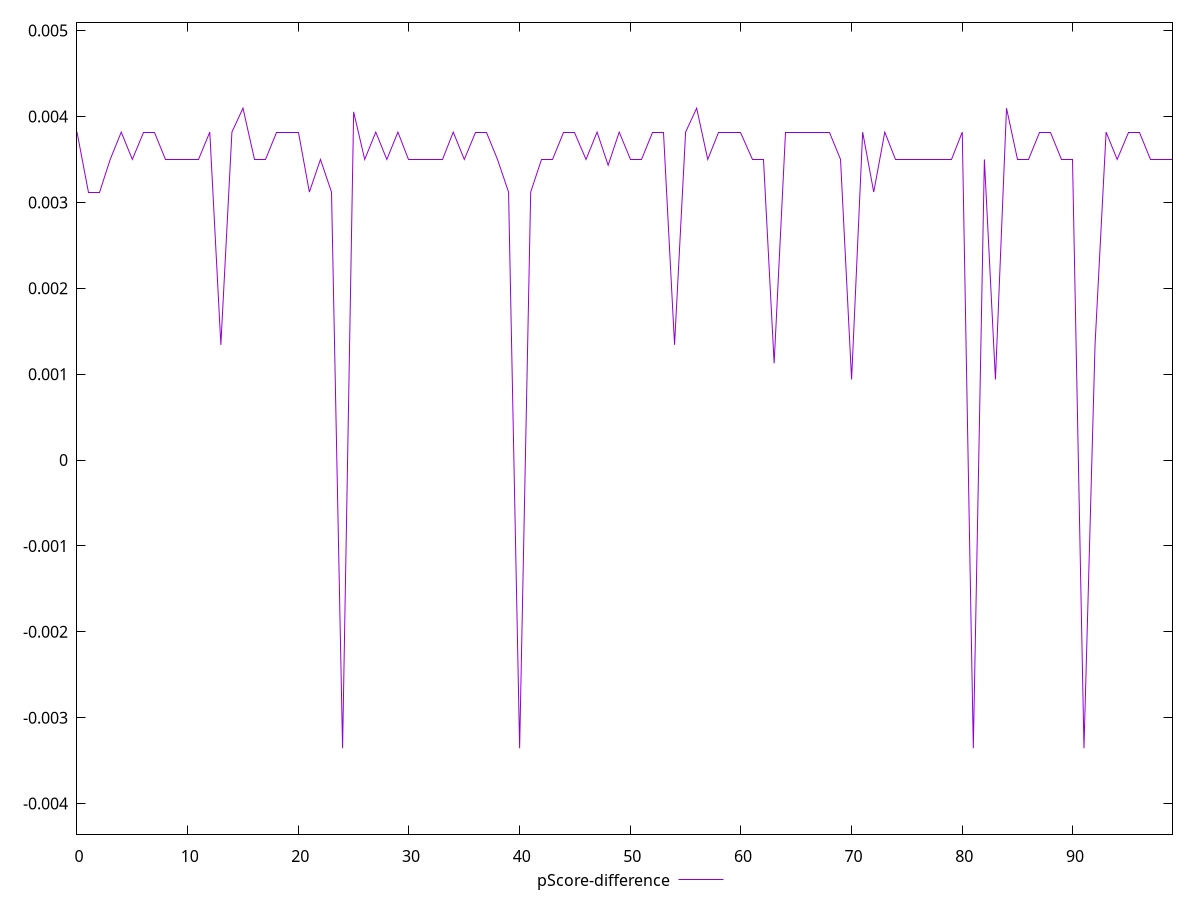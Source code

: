 reset

$pScoreDifference <<EOF
0 0.003818321880815618
1 0.0031199862414136477
2 0.0031199862414136477
3 0.0035000500505714856
4 0.003818321880815618
5 0.0035000500505714856
6 0.003818321880815618
7 0.003818321880815618
8 0.0035000500505714856
9 0.0035000500505714856
10 0.0035000500505714856
11 0.0035000500505714856
12 0.003818321880815618
13 0.0013413346129429182
14 0.003818321880815618
15 0.0040969197158846615
16 0.0035000500505714856
17 0.0035000500505714856
18 0.003818321880815618
19 0.003818321880815618
20 0.003818321880815618
21 0.0031199862414136477
22 0.0035000500505714856
23 0.0031199862414136477
24 -0.0033563698241416973
25 0.004054126984273931
26 0.0035000500505714856
27 0.003818321880815618
28 0.0035000500505714856
29 0.003818321880815618
30 0.0035000500505714856
31 0.0035000500505714856
32 0.0035000500505714856
33 0.0035000500505714856
34 0.003818321880815618
35 0.0035000500505714856
36 0.003818321880815618
37 0.003818321880815618
38 0.0035000500505714856
39 0.0031199862414136477
40 -0.0033563698241416973
41 0.0031199862414136477
42 0.0035000500505714856
43 0.0035000500505714856
44 0.003818321880815618
45 0.003818321880815618
46 0.0035000500505714856
47 0.003818321880815618
48 0.0034323702617308945
49 0.003818321880815618
50 0.0035000500505714856
51 0.0035000500505714856
52 0.003818321880815618
53 0.003818321880815618
54 0.0013413346129429182
55 0.003818321880815618
56 0.0040969197158846615
57 0.0035000500505714856
58 0.003818321880815618
59 0.003818321880815618
60 0.003818321880815618
61 0.0035000500505714856
62 0.0035000500505714856
63 0.0011260302206455661
64 0.003818321880815618
65 0.003818321880815618
66 0.003818321880815618
67 0.003818321880815618
68 0.003818321880815618
69 0.0035000500505714856
70 0.0009374456851896362
71 0.003818321880815618
72 0.0031199862414136477
73 0.003818321880815618
74 0.0035000500505714856
75 0.0035000500505714856
76 0.0035000500505714856
77 0.0035000500505714856
78 0.0035000500505714856
79 0.0035000500505714856
80 0.003818321880815618
81 -0.0033563698241416973
82 0.0035000500505714856
83 0.0009374456851896362
84 0.0040969197158846615
85 0.0035000500505714856
86 0.0035000500505714856
87 0.003818321880815618
88 0.003818321880815618
89 0.0035000500505714856
90 0.0035000500505714856
91 -0.0033563698241416973
92 0.0013413346129429182
93 0.003818321880815618
94 0.0035000500505714856
95 0.003818321880815618
96 0.003818321880815618
97 0.0035000500505714856
98 0.0035000500505714856
99 0.0035000500505714856
EOF

set key outside below
set xrange [0:99]
set yrange [-0.004356369824141697:0.0050969197158846615]
set trange [-0.004356369824141697:0.0050969197158846615]
set terminal svg size 640, 500 enhanced background rgb 'white'
set output "report_00013_2021-02-09T12-04-24.940Z/cumulative-layout-shift/samples/pages+cached+noadtech+nomedia/pScore-difference/values.svg"

plot $pScoreDifference title "pScore-difference" with line

reset
